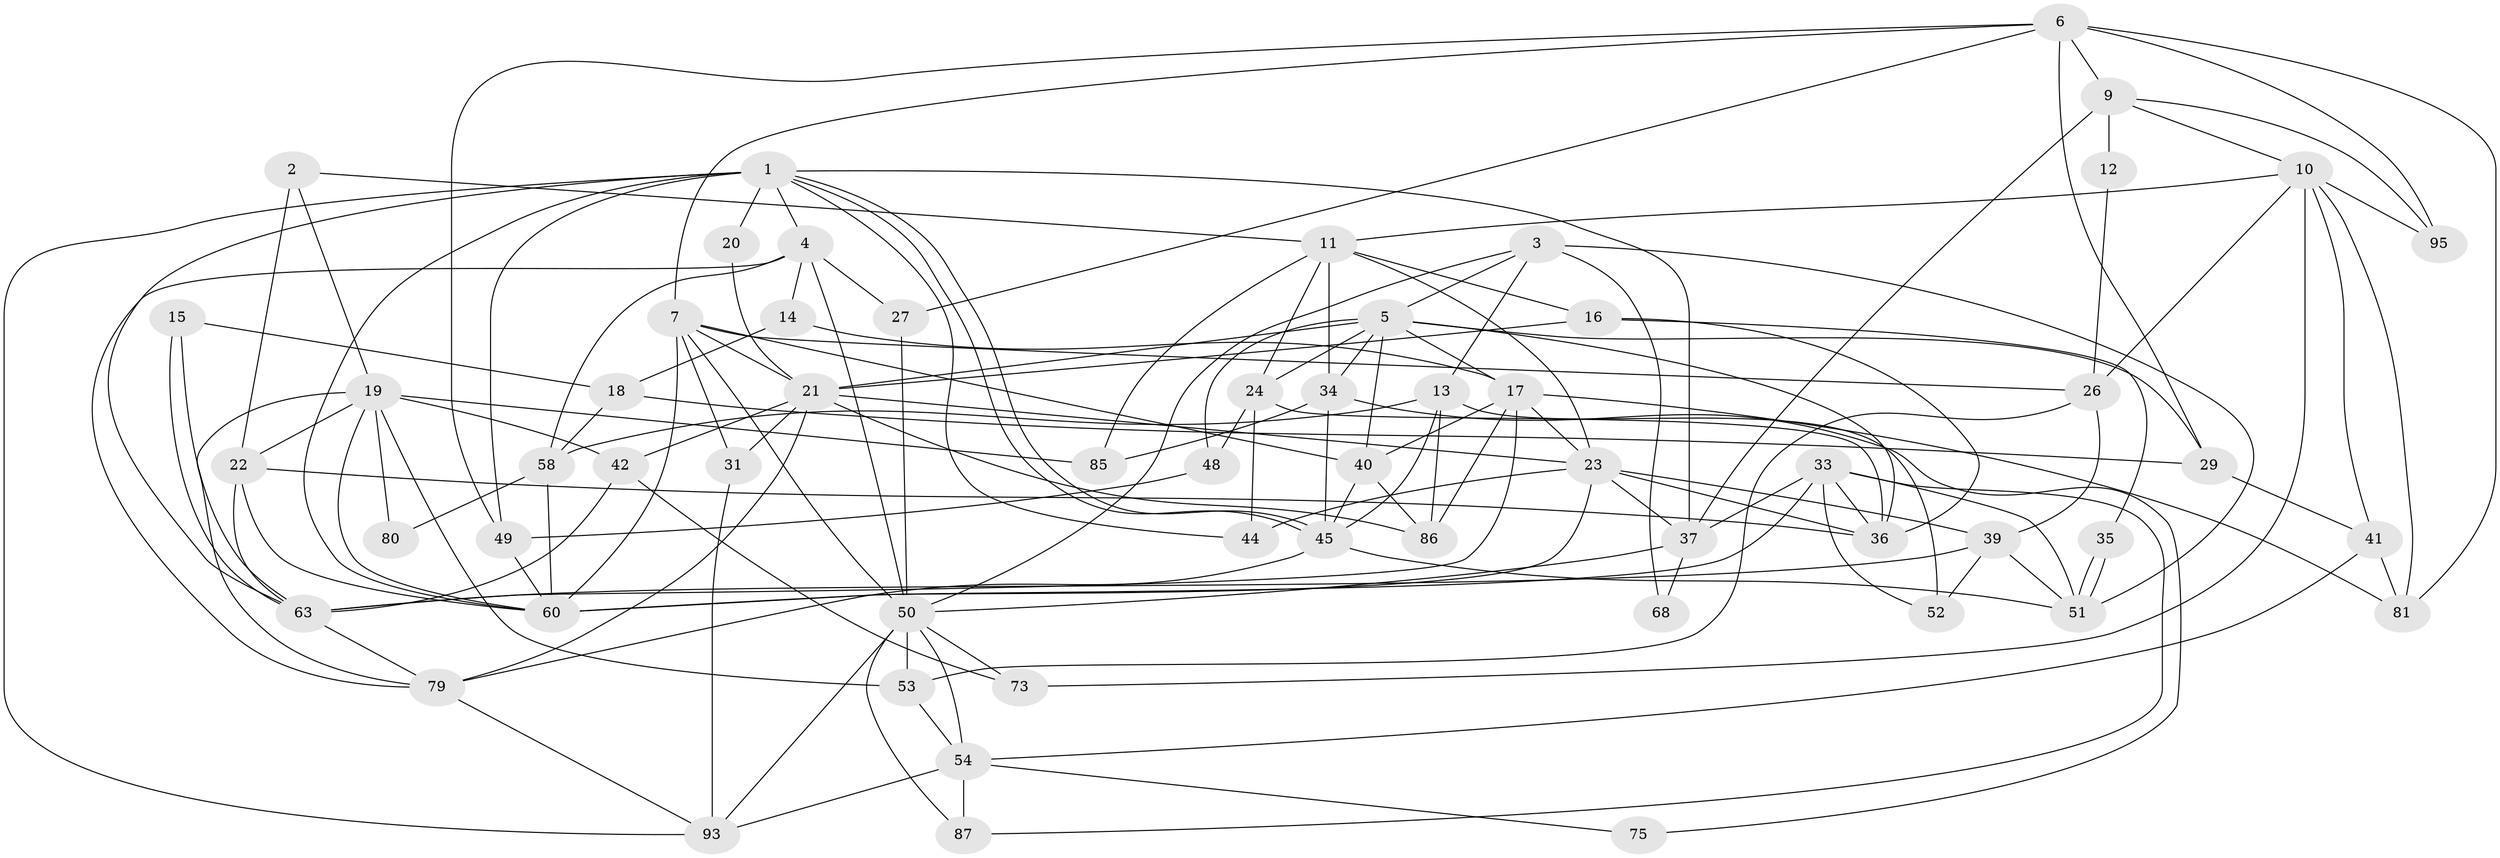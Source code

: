 // original degree distribution, {8: 0.031578947368421054, 3: 0.3157894736842105, 4: 0.28421052631578947, 7: 0.010526315789473684, 6: 0.08421052631578947, 5: 0.17894736842105263, 2: 0.09473684210526316}
// Generated by graph-tools (version 1.1) at 2025/11/02/27/25 16:11:20]
// undirected, 59 vertices, 147 edges
graph export_dot {
graph [start="1"]
  node [color=gray90,style=filled];
  1 [super="+76"];
  2;
  3 [super="+8"];
  4 [super="+62"];
  5 [super="+25"];
  6 [super="+61"];
  7 [super="+47"];
  9 [super="+32"];
  10 [super="+72"];
  11 [super="+77"];
  12;
  13 [super="+74"];
  14 [super="+43"];
  15;
  16 [super="+88"];
  17 [super="+30"];
  18;
  19 [super="+91"];
  20;
  21 [super="+66"];
  22;
  23 [super="+28"];
  24 [super="+46"];
  26;
  27;
  29;
  31;
  33 [super="+59"];
  34 [super="+38"];
  35;
  36 [super="+67"];
  37 [super="+56"];
  39 [super="+84"];
  40 [super="+83"];
  41 [super="+55"];
  42 [super="+64"];
  44;
  45 [super="+71"];
  48;
  49 [super="+57"];
  50 [super="+70"];
  51 [super="+69"];
  52 [super="+82"];
  53 [super="+78"];
  54 [super="+90"];
  58 [super="+92"];
  60 [super="+65"];
  63 [super="+89"];
  68;
  73;
  75;
  79 [super="+94"];
  80;
  81;
  85;
  86;
  87;
  93;
  95;
  1 -- 45;
  1 -- 45;
  1 -- 37;
  1 -- 44;
  1 -- 63;
  1 -- 49;
  1 -- 20;
  1 -- 93;
  1 -- 4;
  1 -- 60;
  2 -- 22;
  2 -- 11;
  2 -- 19;
  3 -- 68;
  3 -- 51;
  3 -- 13;
  3 -- 5;
  3 -- 50;
  4 -- 27 [weight=2];
  4 -- 50;
  4 -- 58;
  4 -- 79;
  4 -- 14;
  5 -- 17;
  5 -- 29;
  5 -- 34;
  5 -- 40;
  5 -- 48;
  5 -- 21;
  5 -- 24;
  5 -- 36;
  6 -- 9 [weight=2];
  6 -- 7;
  6 -- 27;
  6 -- 29;
  6 -- 81;
  6 -- 95;
  6 -- 49;
  7 -- 26;
  7 -- 31;
  7 -- 50;
  7 -- 40;
  7 -- 60;
  7 -- 21;
  9 -- 37;
  9 -- 12 [weight=2];
  9 -- 10;
  9 -- 95;
  10 -- 41;
  10 -- 95;
  10 -- 81;
  10 -- 73;
  10 -- 26;
  10 -- 11;
  11 -- 85;
  11 -- 34;
  11 -- 16;
  11 -- 24;
  11 -- 23;
  12 -- 26;
  13 -- 86;
  13 -- 45;
  13 -- 58 [weight=2];
  13 -- 52;
  14 -- 18;
  14 -- 17;
  15 -- 63;
  15 -- 63;
  15 -- 18;
  16 -- 35;
  16 -- 36;
  16 -- 21;
  17 -- 86;
  17 -- 81;
  17 -- 23;
  17 -- 40;
  17 -- 63;
  18 -- 58;
  18 -- 29;
  19 -- 80;
  19 -- 85;
  19 -- 53 [weight=2];
  19 -- 22;
  19 -- 60;
  19 -- 42;
  19 -- 79;
  20 -- 21;
  21 -- 79;
  21 -- 31;
  21 -- 23;
  21 -- 86;
  21 -- 42;
  22 -- 63;
  22 -- 60;
  22 -- 36;
  23 -- 39 [weight=2];
  23 -- 44;
  23 -- 60;
  23 -- 37;
  23 -- 36;
  24 -- 48;
  24 -- 36 [weight=2];
  24 -- 44;
  26 -- 53;
  26 -- 39;
  27 -- 50;
  29 -- 41;
  31 -- 93;
  33 -- 51;
  33 -- 60;
  33 -- 37;
  33 -- 87;
  33 -- 52;
  33 -- 36;
  34 -- 45;
  34 -- 75;
  34 -- 85;
  35 -- 51;
  35 -- 51;
  37 -- 50;
  37 -- 68;
  39 -- 51;
  39 -- 52;
  39 -- 63;
  40 -- 86;
  40 -- 45;
  41 -- 81;
  41 -- 54;
  42 -- 63;
  42 -- 73;
  45 -- 51;
  45 -- 79;
  48 -- 49;
  49 -- 60;
  50 -- 87;
  50 -- 73;
  50 -- 53;
  50 -- 93;
  50 -- 54;
  53 -- 54;
  54 -- 93;
  54 -- 75;
  54 -- 87;
  58 -- 60;
  58 -- 80;
  63 -- 79;
  79 -- 93;
}
